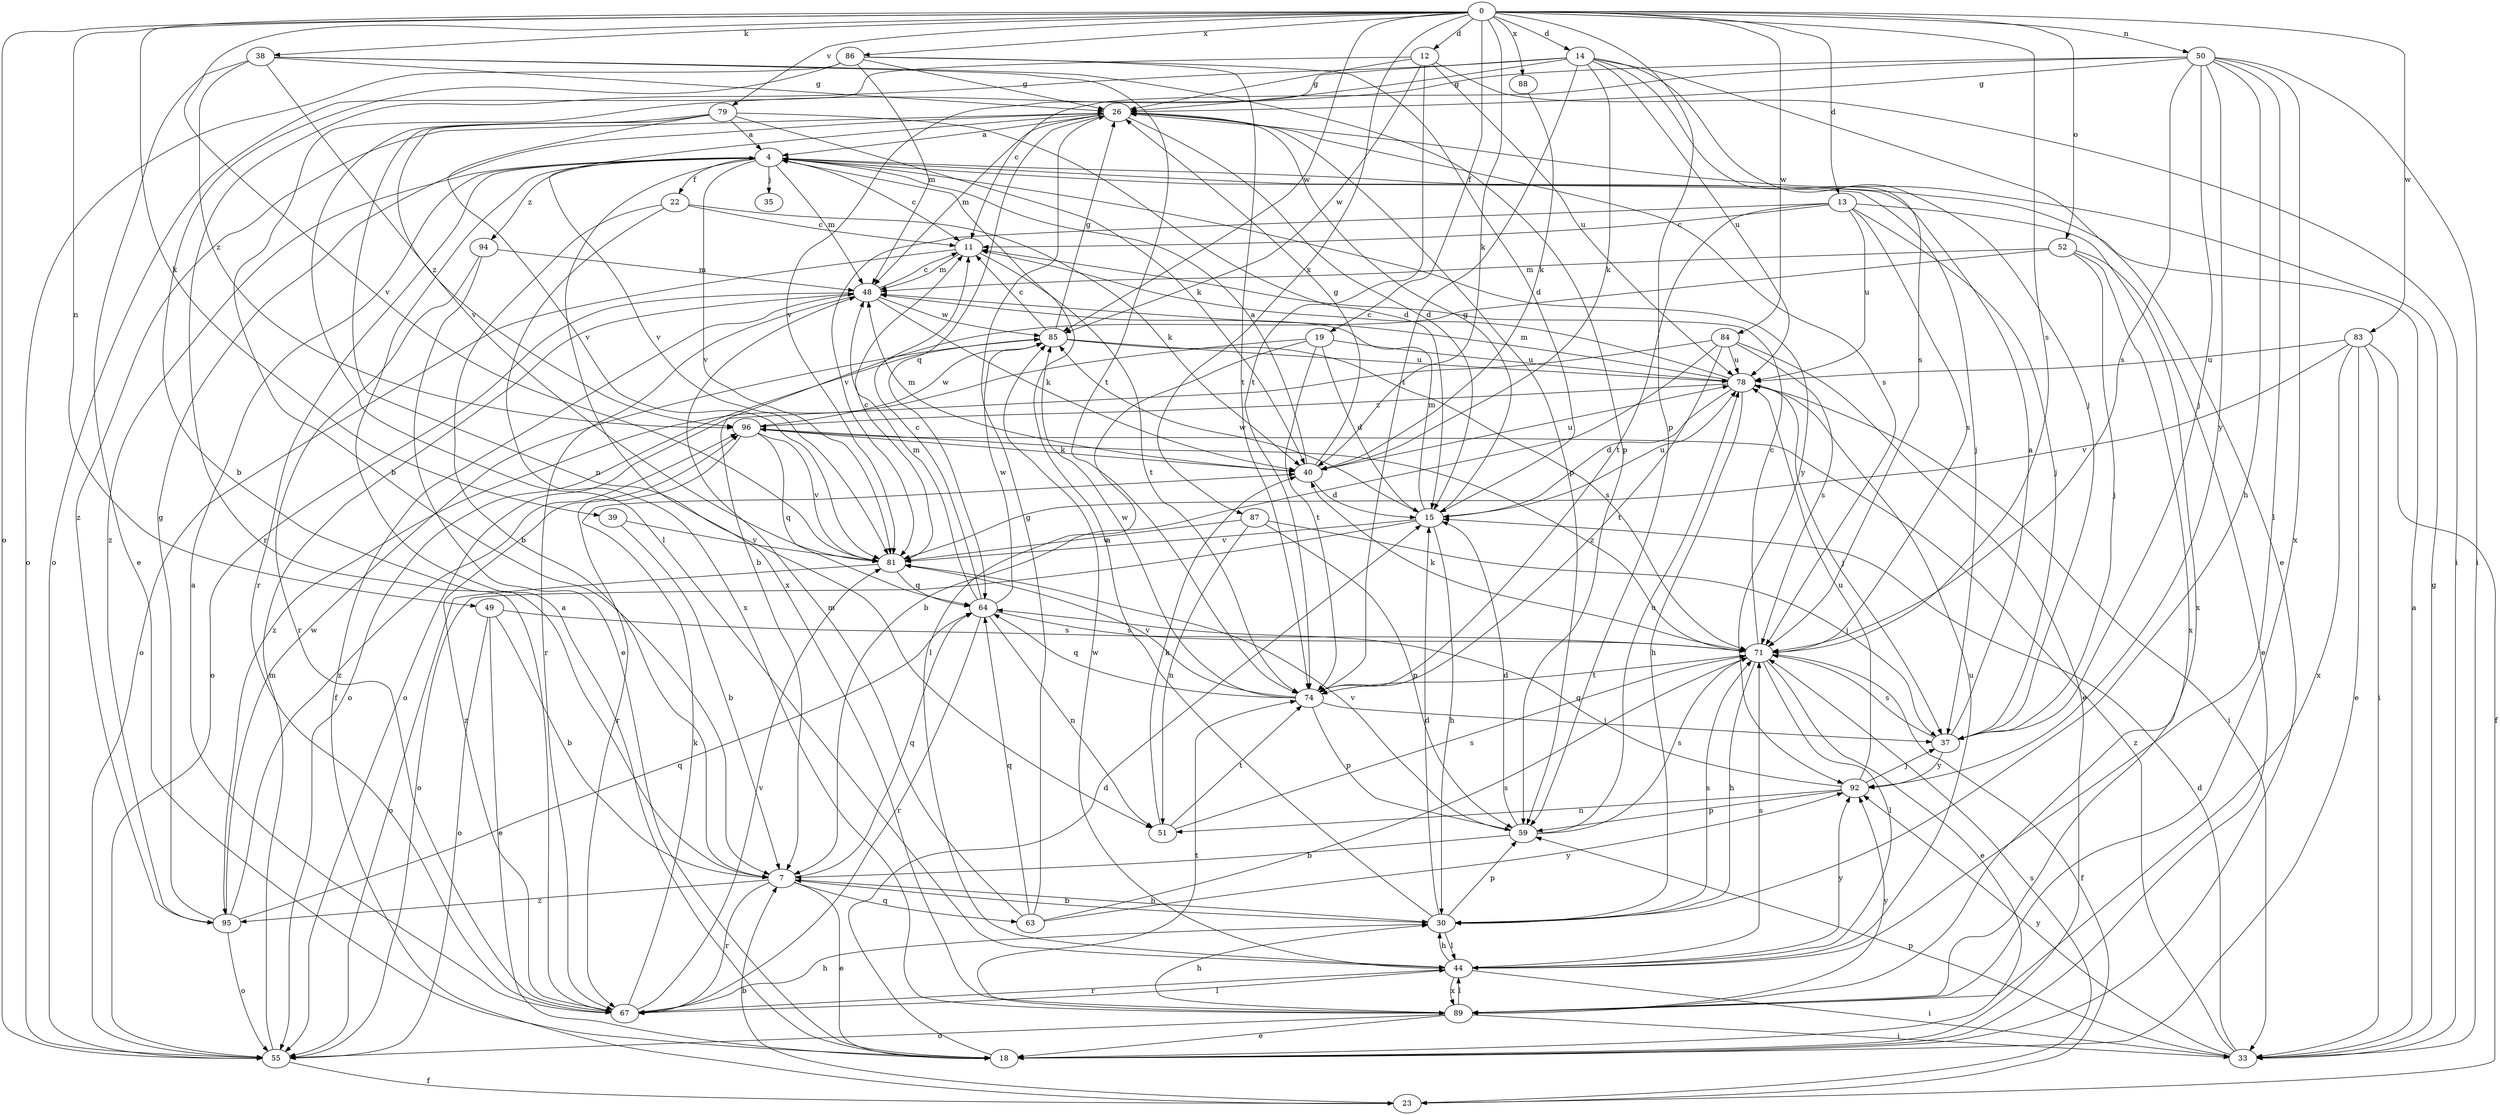 strict digraph  {
0;
4;
7;
11;
12;
13;
14;
15;
18;
19;
22;
23;
26;
30;
33;
35;
37;
38;
39;
40;
44;
48;
49;
50;
51;
52;
55;
59;
63;
64;
67;
71;
74;
78;
79;
81;
83;
84;
85;
86;
87;
88;
89;
92;
94;
95;
96;
0 -> 12  [label=d];
0 -> 13  [label=d];
0 -> 14  [label=d];
0 -> 19  [label=f];
0 -> 38  [label=k];
0 -> 39  [label=k];
0 -> 40  [label=k];
0 -> 49  [label=n];
0 -> 50  [label=n];
0 -> 52  [label=o];
0 -> 55  [label=o];
0 -> 59  [label=p];
0 -> 71  [label=s];
0 -> 79  [label=v];
0 -> 81  [label=v];
0 -> 83  [label=w];
0 -> 84  [label=w];
0 -> 85  [label=w];
0 -> 86  [label=x];
0 -> 87  [label=x];
0 -> 88  [label=x];
4 -> 11  [label=c];
4 -> 22  [label=f];
4 -> 35  [label=j];
4 -> 37  [label=j];
4 -> 48  [label=m];
4 -> 67  [label=r];
4 -> 81  [label=v];
4 -> 89  [label=x];
4 -> 92  [label=y];
4 -> 94  [label=z];
4 -> 95  [label=z];
7 -> 18  [label=e];
7 -> 30  [label=h];
7 -> 63  [label=q];
7 -> 64  [label=q];
7 -> 67  [label=r];
7 -> 95  [label=z];
11 -> 48  [label=m];
11 -> 55  [label=o];
11 -> 74  [label=t];
12 -> 26  [label=g];
12 -> 33  [label=i];
12 -> 55  [label=o];
12 -> 74  [label=t];
12 -> 78  [label=u];
12 -> 85  [label=w];
13 -> 11  [label=c];
13 -> 37  [label=j];
13 -> 71  [label=s];
13 -> 74  [label=t];
13 -> 78  [label=u];
13 -> 81  [label=v];
13 -> 89  [label=x];
14 -> 18  [label=e];
14 -> 26  [label=g];
14 -> 37  [label=j];
14 -> 40  [label=k];
14 -> 67  [label=r];
14 -> 71  [label=s];
14 -> 74  [label=t];
14 -> 78  [label=u];
14 -> 81  [label=v];
15 -> 26  [label=g];
15 -> 30  [label=h];
15 -> 48  [label=m];
15 -> 55  [label=o];
15 -> 78  [label=u];
15 -> 81  [label=v];
15 -> 85  [label=w];
18 -> 4  [label=a];
18 -> 15  [label=d];
19 -> 15  [label=d];
19 -> 44  [label=l];
19 -> 74  [label=t];
19 -> 78  [label=u];
19 -> 95  [label=z];
22 -> 7  [label=b];
22 -> 11  [label=c];
22 -> 40  [label=k];
22 -> 89  [label=x];
23 -> 7  [label=b];
23 -> 71  [label=s];
26 -> 4  [label=a];
26 -> 15  [label=d];
26 -> 48  [label=m];
26 -> 59  [label=p];
26 -> 64  [label=q];
26 -> 71  [label=s];
26 -> 81  [label=v];
26 -> 95  [label=z];
30 -> 4  [label=a];
30 -> 7  [label=b];
30 -> 15  [label=d];
30 -> 44  [label=l];
30 -> 59  [label=p];
30 -> 71  [label=s];
33 -> 4  [label=a];
33 -> 15  [label=d];
33 -> 26  [label=g];
33 -> 59  [label=p];
33 -> 92  [label=y];
33 -> 96  [label=z];
37 -> 4  [label=a];
37 -> 71  [label=s];
37 -> 92  [label=y];
38 -> 18  [label=e];
38 -> 26  [label=g];
38 -> 59  [label=p];
38 -> 74  [label=t];
38 -> 81  [label=v];
38 -> 96  [label=z];
39 -> 7  [label=b];
39 -> 81  [label=v];
40 -> 4  [label=a];
40 -> 15  [label=d];
40 -> 26  [label=g];
40 -> 48  [label=m];
40 -> 78  [label=u];
44 -> 30  [label=h];
44 -> 33  [label=i];
44 -> 67  [label=r];
44 -> 71  [label=s];
44 -> 78  [label=u];
44 -> 85  [label=w];
44 -> 89  [label=x];
44 -> 92  [label=y];
48 -> 11  [label=c];
48 -> 23  [label=f];
48 -> 40  [label=k];
48 -> 55  [label=o];
48 -> 67  [label=r];
48 -> 85  [label=w];
49 -> 7  [label=b];
49 -> 18  [label=e];
49 -> 55  [label=o];
49 -> 71  [label=s];
50 -> 7  [label=b];
50 -> 11  [label=c];
50 -> 26  [label=g];
50 -> 30  [label=h];
50 -> 33  [label=i];
50 -> 37  [label=j];
50 -> 44  [label=l];
50 -> 71  [label=s];
50 -> 89  [label=x];
50 -> 92  [label=y];
51 -> 40  [label=k];
51 -> 71  [label=s];
51 -> 74  [label=t];
52 -> 7  [label=b];
52 -> 18  [label=e];
52 -> 37  [label=j];
52 -> 48  [label=m];
52 -> 89  [label=x];
55 -> 23  [label=f];
55 -> 48  [label=m];
59 -> 7  [label=b];
59 -> 15  [label=d];
59 -> 71  [label=s];
59 -> 78  [label=u];
59 -> 81  [label=v];
63 -> 26  [label=g];
63 -> 48  [label=m];
63 -> 64  [label=q];
63 -> 71  [label=s];
63 -> 92  [label=y];
64 -> 11  [label=c];
64 -> 48  [label=m];
64 -> 51  [label=n];
64 -> 67  [label=r];
64 -> 71  [label=s];
64 -> 85  [label=w];
67 -> 4  [label=a];
67 -> 30  [label=h];
67 -> 40  [label=k];
67 -> 44  [label=l];
67 -> 81  [label=v];
67 -> 96  [label=z];
71 -> 11  [label=c];
71 -> 18  [label=e];
71 -> 23  [label=f];
71 -> 30  [label=h];
71 -> 40  [label=k];
71 -> 44  [label=l];
71 -> 74  [label=t];
71 -> 96  [label=z];
74 -> 37  [label=j];
74 -> 59  [label=p];
74 -> 64  [label=q];
74 -> 81  [label=v];
74 -> 85  [label=w];
78 -> 11  [label=c];
78 -> 15  [label=d];
78 -> 30  [label=h];
78 -> 33  [label=i];
78 -> 37  [label=j];
78 -> 48  [label=m];
78 -> 96  [label=z];
79 -> 4  [label=a];
79 -> 15  [label=d];
79 -> 40  [label=k];
79 -> 44  [label=l];
79 -> 51  [label=n];
79 -> 81  [label=v];
79 -> 96  [label=z];
81 -> 11  [label=c];
81 -> 55  [label=o];
81 -> 64  [label=q];
83 -> 18  [label=e];
83 -> 23  [label=f];
83 -> 33  [label=i];
83 -> 78  [label=u];
83 -> 81  [label=v];
83 -> 89  [label=x];
84 -> 7  [label=b];
84 -> 18  [label=e];
84 -> 55  [label=o];
84 -> 71  [label=s];
84 -> 74  [label=t];
84 -> 78  [label=u];
85 -> 11  [label=c];
85 -> 26  [label=g];
85 -> 55  [label=o];
85 -> 71  [label=s];
85 -> 78  [label=u];
86 -> 7  [label=b];
86 -> 15  [label=d];
86 -> 26  [label=g];
86 -> 48  [label=m];
86 -> 55  [label=o];
86 -> 74  [label=t];
87 -> 37  [label=j];
87 -> 51  [label=n];
87 -> 59  [label=p];
87 -> 81  [label=v];
88 -> 40  [label=k];
89 -> 18  [label=e];
89 -> 30  [label=h];
89 -> 33  [label=i];
89 -> 44  [label=l];
89 -> 55  [label=o];
89 -> 74  [label=t];
89 -> 92  [label=y];
92 -> 37  [label=j];
92 -> 51  [label=n];
92 -> 59  [label=p];
92 -> 64  [label=q];
92 -> 78  [label=u];
94 -> 18  [label=e];
94 -> 48  [label=m];
94 -> 67  [label=r];
95 -> 26  [label=g];
95 -> 55  [label=o];
95 -> 64  [label=q];
95 -> 85  [label=w];
95 -> 96  [label=z];
96 -> 40  [label=k];
96 -> 64  [label=q];
96 -> 67  [label=r];
96 -> 81  [label=v];
96 -> 85  [label=w];
}
